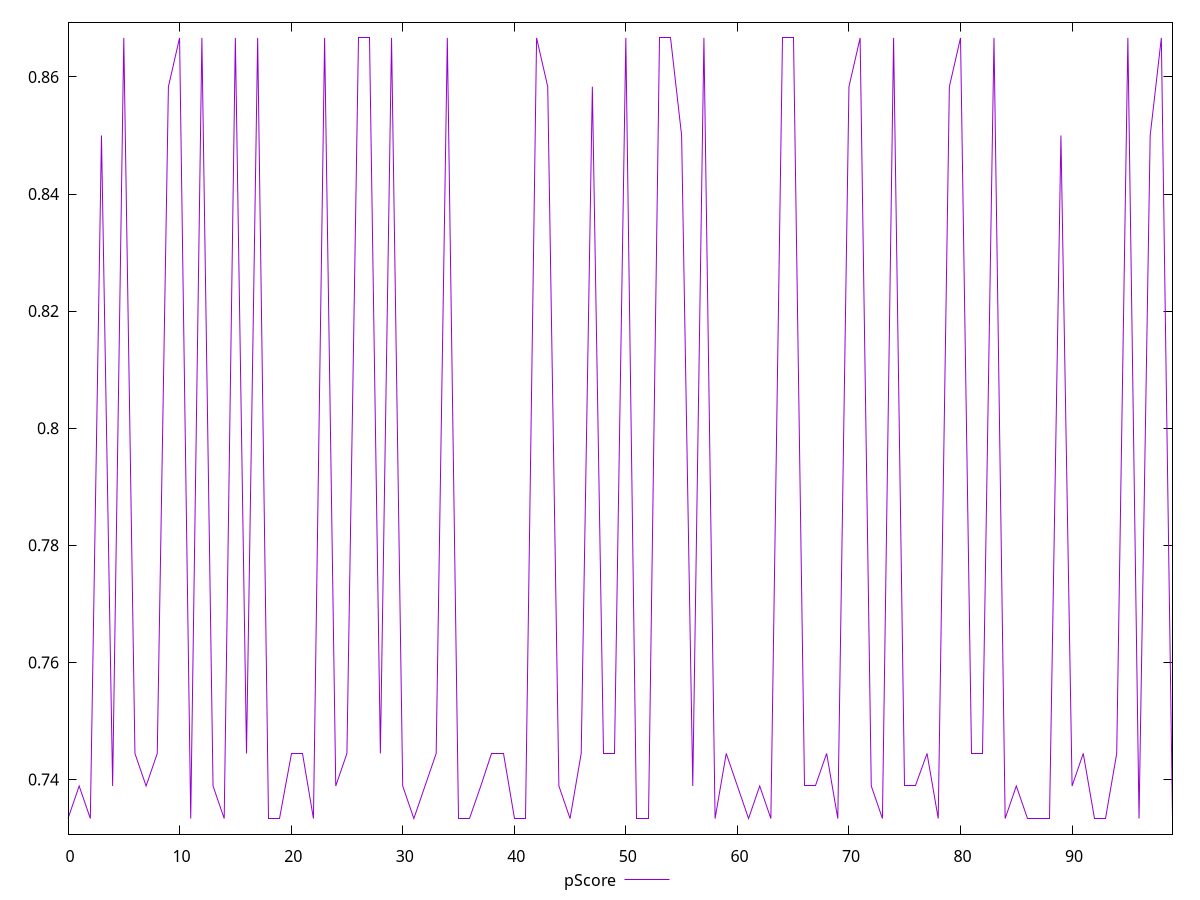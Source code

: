 reset

$pScore <<EOF
0 0.7333333333333333
1 0.7388888888888889
2 0.7333333333333333
3 0.85
4 0.7388888888888889
5 0.8666666666666667
6 0.7444444444444445
7 0.7388888888888889
8 0.7444444444444445
9 0.8583333333333334
10 0.8666666666666667
11 0.7333333333333333
12 0.8666666666666667
13 0.7388888888888889
14 0.7333333333333333
15 0.8666666666666667
16 0.7444444444444445
17 0.8666666666666667
18 0.7333333333333333
19 0.7333333333333333
20 0.7444444444444445
21 0.7444444444444445
22 0.7333333333333333
23 0.8666666666666667
24 0.7388888888888889
25 0.7444444444444445
26 0.8666666666666667
27 0.8666666666666667
28 0.7444444444444445
29 0.8666666666666667
30 0.7388888888888889
31 0.7333333333333333
32 0.7388888888888889
33 0.7444444444444445
34 0.8666666666666667
35 0.7333333333333333
36 0.7333333333333333
37 0.7388888888888889
38 0.7444444444444445
39 0.7444444444444445
40 0.7333333333333333
41 0.7333333333333333
42 0.8666666666666667
43 0.8583333333333334
44 0.7388888888888889
45 0.7333333333333333
46 0.7444444444444445
47 0.8583333333333334
48 0.7444444444444445
49 0.7444444444444445
50 0.8666666666666667
51 0.7333333333333333
52 0.7333333333333333
53 0.8666666666666667
54 0.8666666666666667
55 0.85
56 0.7388888888888889
57 0.8666666666666667
58 0.7333333333333333
59 0.7444444444444445
60 0.7388888888888889
61 0.7333333333333333
62 0.7388888888888889
63 0.7333333333333333
64 0.8666666666666667
65 0.8666666666666667
66 0.7388888888888889
67 0.7388888888888889
68 0.7444444444444445
69 0.7333333333333333
70 0.8583333333333334
71 0.8666666666666667
72 0.7388888888888889
73 0.7333333333333333
74 0.8666666666666667
75 0.7388888888888889
76 0.7388888888888889
77 0.7444444444444445
78 0.7333333333333333
79 0.8583333333333334
80 0.8666666666666667
81 0.7444444444444445
82 0.7444444444444445
83 0.8666666666666667
84 0.7333333333333333
85 0.7388888888888889
86 0.7333333333333333
87 0.7333333333333333
88 0.7333333333333333
89 0.85
90 0.7388888888888889
91 0.7444444444444445
92 0.7333333333333333
93 0.7333333333333333
94 0.7444444444444445
95 0.8666666666666667
96 0.7333333333333333
97 0.85
98 0.8666666666666667
99 0.7333333333333333
EOF

set key outside below
set xrange [0:99]
set yrange [0.7306666666666666:0.8693333333333334]
set trange [0.7306666666666666:0.8693333333333334]
set terminal svg size 640, 500 enhanced background rgb 'white'
set output "report_00008_2021-01-22T20:58:29.167/uses-http2/samples/pages+cached+noexternal+noimg/pScore/values.svg"

plot $pScore title "pScore" with line

reset
